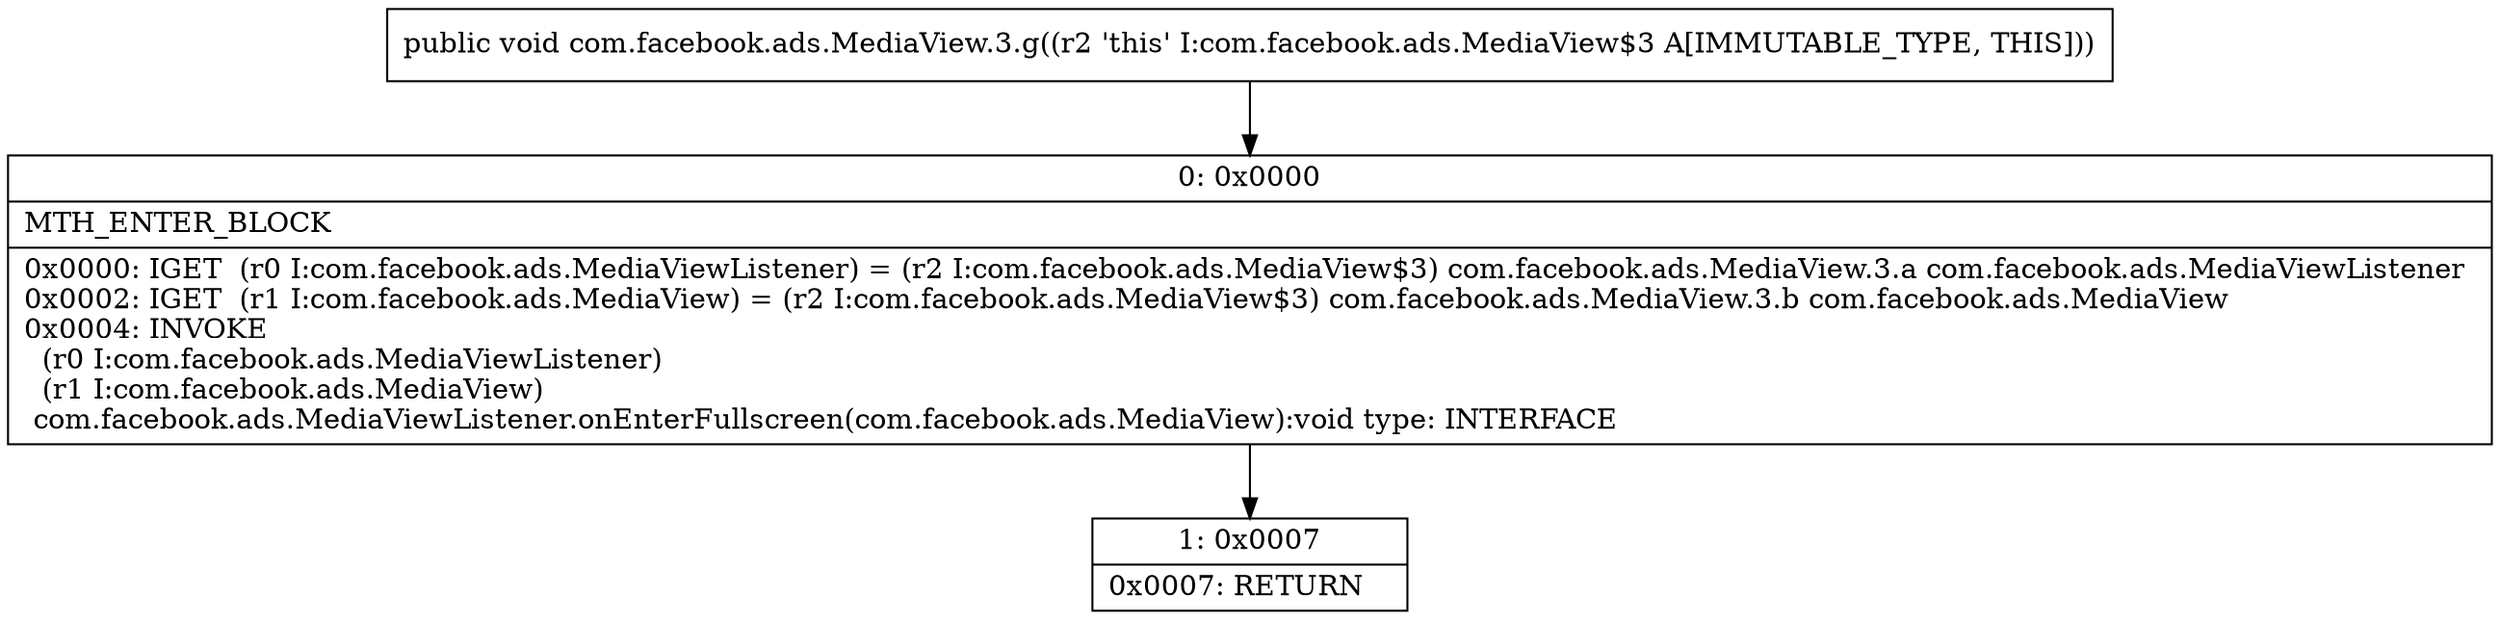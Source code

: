 digraph "CFG forcom.facebook.ads.MediaView.3.g()V" {
Node_0 [shape=record,label="{0\:\ 0x0000|MTH_ENTER_BLOCK\l|0x0000: IGET  (r0 I:com.facebook.ads.MediaViewListener) = (r2 I:com.facebook.ads.MediaView$3) com.facebook.ads.MediaView.3.a com.facebook.ads.MediaViewListener \l0x0002: IGET  (r1 I:com.facebook.ads.MediaView) = (r2 I:com.facebook.ads.MediaView$3) com.facebook.ads.MediaView.3.b com.facebook.ads.MediaView \l0x0004: INVOKE  \l  (r0 I:com.facebook.ads.MediaViewListener)\l  (r1 I:com.facebook.ads.MediaView)\l com.facebook.ads.MediaViewListener.onEnterFullscreen(com.facebook.ads.MediaView):void type: INTERFACE \l}"];
Node_1 [shape=record,label="{1\:\ 0x0007|0x0007: RETURN   \l}"];
MethodNode[shape=record,label="{public void com.facebook.ads.MediaView.3.g((r2 'this' I:com.facebook.ads.MediaView$3 A[IMMUTABLE_TYPE, THIS])) }"];
MethodNode -> Node_0;
Node_0 -> Node_1;
}

